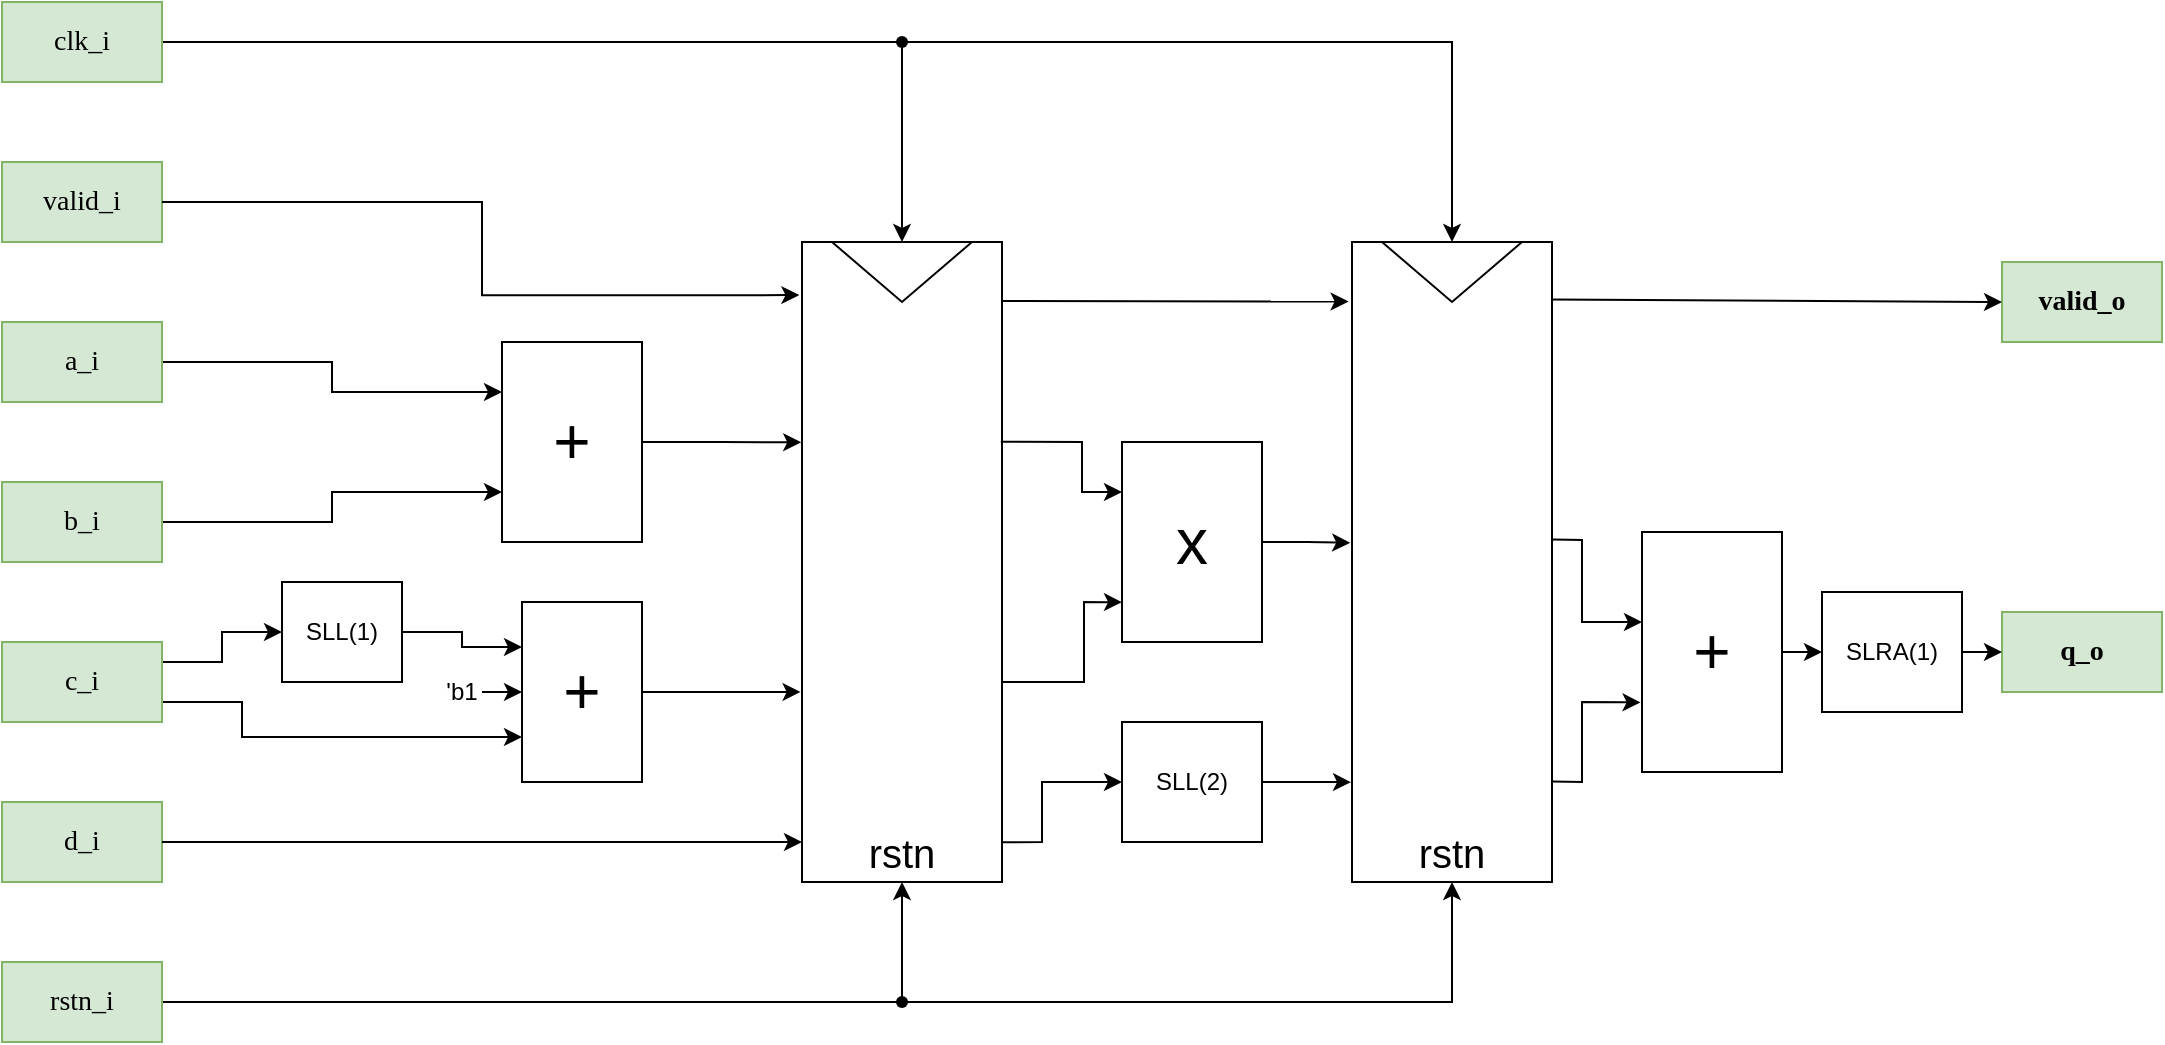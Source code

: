 <mxfile version="26.2.14">
  <diagram name="Страница — 1" id="cgt4f9JQTIU8gw9iMJT_">
    <mxGraphModel dx="1386" dy="986" grid="1" gridSize="10" guides="1" tooltips="1" connect="1" arrows="1" fold="1" page="1" pageScale="1" pageWidth="827" pageHeight="1169" math="0" shadow="0">
      <root>
        <mxCell id="0" />
        <mxCell id="1" parent="0" />
        <mxCell id="h4NHF7Ot1MqrdLHm9ps6-1" value="&lt;font face=&quot;Georgia&quot;&gt;&lt;span style=&quot;font-size: 14px;&quot;&gt;valid_i&lt;/span&gt;&lt;/font&gt;" style="rounded=0;whiteSpace=wrap;html=1;fillColor=#d5e8d4;strokeColor=#82b366;" parent="1" vertex="1">
          <mxGeometry x="40" y="280" width="80" height="40" as="geometry" />
        </mxCell>
        <mxCell id="h4NHF7Ot1MqrdLHm9ps6-2" value="&lt;font face=&quot;Georgia&quot;&gt;&lt;span style=&quot;font-size: 14px;&quot;&gt;&lt;b&gt;valid_o&lt;/b&gt;&lt;/span&gt;&lt;/font&gt;" style="rounded=0;whiteSpace=wrap;html=1;fillColor=#d5e8d4;strokeColor=#82b366;" parent="1" vertex="1">
          <mxGeometry x="1040" y="330" width="80" height="40" as="geometry" />
        </mxCell>
        <mxCell id="8-dyvMDe_J5ReQ0zXng_-10" style="edgeStyle=orthogonalEdgeStyle;rounded=0;orthogonalLoop=1;jettySize=auto;html=1;exitX=1;exitY=0.5;exitDx=0;exitDy=0;entryX=0;entryY=0.25;entryDx=0;entryDy=0;" edge="1" parent="1" source="h4NHF7Ot1MqrdLHm9ps6-4" target="8-dyvMDe_J5ReQ0zXng_-9">
          <mxGeometry relative="1" as="geometry" />
        </mxCell>
        <mxCell id="h4NHF7Ot1MqrdLHm9ps6-4" value="&lt;font face=&quot;Georgia&quot;&gt;&lt;span style=&quot;font-size: 14px;&quot;&gt;a_i&lt;/span&gt;&lt;/font&gt;" style="rounded=0;whiteSpace=wrap;html=1;fillColor=#d5e8d4;strokeColor=#82b366;" parent="1" vertex="1">
          <mxGeometry x="40" y="360" width="80" height="40" as="geometry" />
        </mxCell>
        <mxCell id="8-dyvMDe_J5ReQ0zXng_-11" style="edgeStyle=orthogonalEdgeStyle;rounded=0;orthogonalLoop=1;jettySize=auto;html=1;exitX=1;exitY=0.5;exitDx=0;exitDy=0;entryX=0;entryY=0.75;entryDx=0;entryDy=0;" edge="1" parent="1" source="h4NHF7Ot1MqrdLHm9ps6-5" target="8-dyvMDe_J5ReQ0zXng_-9">
          <mxGeometry relative="1" as="geometry" />
        </mxCell>
        <mxCell id="h4NHF7Ot1MqrdLHm9ps6-5" value="&lt;font face=&quot;Georgia&quot;&gt;&lt;span style=&quot;font-size: 14px;&quot;&gt;b_i&lt;/span&gt;&lt;/font&gt;" style="rounded=0;whiteSpace=wrap;html=1;fillColor=#d5e8d4;strokeColor=#82b366;" parent="1" vertex="1">
          <mxGeometry x="40" y="440" width="80" height="40" as="geometry" />
        </mxCell>
        <mxCell id="8-dyvMDe_J5ReQ0zXng_-17" style="edgeStyle=orthogonalEdgeStyle;rounded=0;orthogonalLoop=1;jettySize=auto;html=1;exitX=1;exitY=0.25;exitDx=0;exitDy=0;entryX=0;entryY=0.5;entryDx=0;entryDy=0;" edge="1" parent="1" source="h4NHF7Ot1MqrdLHm9ps6-6" target="8-dyvMDe_J5ReQ0zXng_-15">
          <mxGeometry relative="1" as="geometry" />
        </mxCell>
        <mxCell id="8-dyvMDe_J5ReQ0zXng_-19" style="edgeStyle=orthogonalEdgeStyle;rounded=0;orthogonalLoop=1;jettySize=auto;html=1;exitX=1;exitY=0.75;exitDx=0;exitDy=0;entryX=0;entryY=0.75;entryDx=0;entryDy=0;" edge="1" parent="1" source="h4NHF7Ot1MqrdLHm9ps6-6" target="8-dyvMDe_J5ReQ0zXng_-16">
          <mxGeometry relative="1" as="geometry">
            <Array as="points">
              <mxPoint x="160" y="550" />
              <mxPoint x="160" y="568" />
            </Array>
          </mxGeometry>
        </mxCell>
        <mxCell id="h4NHF7Ot1MqrdLHm9ps6-6" value="&lt;font face=&quot;Georgia&quot;&gt;&lt;span style=&quot;font-size: 14px;&quot;&gt;c_i&lt;/span&gt;&lt;/font&gt;" style="rounded=0;whiteSpace=wrap;html=1;fillColor=#d5e8d4;strokeColor=#82b366;" parent="1" vertex="1">
          <mxGeometry x="40" y="520" width="80" height="40" as="geometry" />
        </mxCell>
        <mxCell id="h4NHF7Ot1MqrdLHm9ps6-7" value="&lt;font face=&quot;Georgia&quot;&gt;&lt;span style=&quot;font-size: 14px;&quot;&gt;d_i&lt;/span&gt;&lt;/font&gt;" style="rounded=0;whiteSpace=wrap;html=1;fillColor=#d5e8d4;strokeColor=#82b366;" parent="1" vertex="1">
          <mxGeometry x="40" y="600" width="80" height="40" as="geometry" />
        </mxCell>
        <mxCell id="h4NHF7Ot1MqrdLHm9ps6-8" value="&lt;font face=&quot;Georgia&quot;&gt;&lt;span style=&quot;font-size: 14px;&quot;&gt;&lt;b&gt;q_o&lt;/b&gt;&lt;/span&gt;&lt;/font&gt;" style="rounded=0;whiteSpace=wrap;html=1;fillColor=#d5e8d4;strokeColor=#82b366;" parent="1" vertex="1">
          <mxGeometry x="1040" y="505" width="80" height="40" as="geometry" />
        </mxCell>
        <mxCell id="8-dyvMDe_J5ReQ0zXng_-27" style="edgeStyle=orthogonalEdgeStyle;rounded=0;orthogonalLoop=1;jettySize=auto;html=1;exitX=1;exitY=0.5;exitDx=0;exitDy=0;entryX=0;entryY=0.5;entryDx=0;entryDy=0;" edge="1" parent="1" source="h4NHF7Ot1MqrdLHm9ps6-9" target="8-dyvMDe_J5ReQ0zXng_-7">
          <mxGeometry relative="1" as="geometry" />
        </mxCell>
        <mxCell id="8-dyvMDe_J5ReQ0zXng_-54" style="edgeStyle=orthogonalEdgeStyle;rounded=0;orthogonalLoop=1;jettySize=auto;html=1;exitDx=0;exitDy=0;entryX=0;entryY=0.5;entryDx=0;entryDy=0;" edge="1" parent="1" source="8-dyvMDe_J5ReQ0zXng_-60" target="8-dyvMDe_J5ReQ0zXng_-35">
          <mxGeometry relative="1" as="geometry" />
        </mxCell>
        <mxCell id="h4NHF7Ot1MqrdLHm9ps6-9" value="&lt;font face=&quot;Georgia&quot;&gt;&lt;span style=&quot;font-size: 14px;&quot;&gt;clk_i&lt;/span&gt;&lt;/font&gt;" style="rounded=0;whiteSpace=wrap;html=1;fillColor=#d5e8d4;strokeColor=#82b366;" parent="1" vertex="1">
          <mxGeometry x="40" y="200" width="80" height="40" as="geometry" />
        </mxCell>
        <mxCell id="8-dyvMDe_J5ReQ0zXng_-32" style="edgeStyle=orthogonalEdgeStyle;rounded=0;orthogonalLoop=1;jettySize=auto;html=1;exitX=1;exitY=0.5;exitDx=0;exitDy=0;entryX=0.5;entryY=1;entryDx=0;entryDy=0;" edge="1" parent="1" source="h4NHF7Ot1MqrdLHm9ps6-10" target="8-dyvMDe_J5ReQ0zXng_-2">
          <mxGeometry relative="1" as="geometry" />
        </mxCell>
        <mxCell id="8-dyvMDe_J5ReQ0zXng_-55" style="edgeStyle=orthogonalEdgeStyle;rounded=0;orthogonalLoop=1;jettySize=auto;html=1;exitDx=0;exitDy=0;entryX=0.5;entryY=1;entryDx=0;entryDy=0;" edge="1" parent="1" source="8-dyvMDe_J5ReQ0zXng_-61" target="8-dyvMDe_J5ReQ0zXng_-34">
          <mxGeometry relative="1" as="geometry" />
        </mxCell>
        <mxCell id="h4NHF7Ot1MqrdLHm9ps6-10" value="&lt;font face=&quot;Georgia&quot;&gt;&lt;span style=&quot;font-size: 14px;&quot;&gt;rstn_i&lt;/span&gt;&lt;/font&gt;" style="rounded=0;whiteSpace=wrap;html=1;fillColor=#d5e8d4;strokeColor=#82b366;" parent="1" vertex="1">
          <mxGeometry x="40" y="680" width="80" height="40" as="geometry" />
        </mxCell>
        <mxCell id="h4NHF7Ot1MqrdLHm9ps6-11" style="edgeStyle=orthogonalEdgeStyle;rounded=0;orthogonalLoop=1;jettySize=auto;html=1;exitX=0.5;exitY=1;exitDx=0;exitDy=0;" parent="1" source="h4NHF7Ot1MqrdLHm9ps6-8" target="h4NHF7Ot1MqrdLHm9ps6-8" edge="1">
          <mxGeometry relative="1" as="geometry" />
        </mxCell>
        <mxCell id="8-dyvMDe_J5ReQ0zXng_-9" value="&lt;font style=&quot;font-size: 32px;&quot;&gt;+&lt;/font&gt;" style="rounded=0;whiteSpace=wrap;html=1;" vertex="1" parent="1">
          <mxGeometry x="290" y="370" width="70" height="100" as="geometry" />
        </mxCell>
        <mxCell id="8-dyvMDe_J5ReQ0zXng_-2" value="" style="rounded=0;whiteSpace=wrap;html=1;" vertex="1" parent="1">
          <mxGeometry x="440" y="320" width="100" height="320" as="geometry" />
        </mxCell>
        <mxCell id="8-dyvMDe_J5ReQ0zXng_-7" value="" style="triangle;whiteSpace=wrap;html=1;rotation=90;" vertex="1" parent="1">
          <mxGeometry x="475" y="300" width="30" height="70" as="geometry" />
        </mxCell>
        <mxCell id="8-dyvMDe_J5ReQ0zXng_-13" style="edgeStyle=orthogonalEdgeStyle;rounded=0;orthogonalLoop=1;jettySize=auto;html=1;exitX=1;exitY=0.5;exitDx=0;exitDy=0;" edge="1" parent="1" source="h4NHF7Ot1MqrdLHm9ps6-7">
          <mxGeometry relative="1" as="geometry">
            <mxPoint x="440" y="620" as="targetPoint" />
          </mxGeometry>
        </mxCell>
        <mxCell id="8-dyvMDe_J5ReQ0zXng_-20" style="edgeStyle=orthogonalEdgeStyle;rounded=0;orthogonalLoop=1;jettySize=auto;html=1;exitX=1;exitY=0.5;exitDx=0;exitDy=0;entryX=0;entryY=0.25;entryDx=0;entryDy=0;" edge="1" parent="1" source="8-dyvMDe_J5ReQ0zXng_-15" target="8-dyvMDe_J5ReQ0zXng_-16">
          <mxGeometry relative="1" as="geometry" />
        </mxCell>
        <mxCell id="8-dyvMDe_J5ReQ0zXng_-15" value="SLL(1)" style="rounded=0;whiteSpace=wrap;html=1;" vertex="1" parent="1">
          <mxGeometry x="180" y="490" width="60" height="50" as="geometry" />
        </mxCell>
        <mxCell id="8-dyvMDe_J5ReQ0zXng_-16" value="&lt;font style=&quot;font-size: 32px;&quot;&gt;+&lt;/font&gt;" style="rounded=0;whiteSpace=wrap;html=1;" vertex="1" parent="1">
          <mxGeometry x="300" y="500" width="60" height="90" as="geometry" />
        </mxCell>
        <mxCell id="8-dyvMDe_J5ReQ0zXng_-26" value="" style="group" vertex="1" connectable="0" parent="1">
          <mxGeometry x="260" y="530" width="20" height="30" as="geometry" />
        </mxCell>
        <mxCell id="8-dyvMDe_J5ReQ0zXng_-23" value="&#39;b1" style="text;html=1;align=center;verticalAlign=middle;whiteSpace=wrap;rounded=0;" vertex="1" parent="8-dyvMDe_J5ReQ0zXng_-26">
          <mxGeometry width="20" height="30" as="geometry" />
        </mxCell>
        <mxCell id="8-dyvMDe_J5ReQ0zXng_-24" value="" style="endArrow=classic;html=1;rounded=0;entryX=0;entryY=0.5;entryDx=0;entryDy=0;exitX=1;exitY=0.5;exitDx=0;exitDy=0;" edge="1" parent="8-dyvMDe_J5ReQ0zXng_-26" source="8-dyvMDe_J5ReQ0zXng_-23" target="8-dyvMDe_J5ReQ0zXng_-16">
          <mxGeometry width="50" height="50" relative="1" as="geometry">
            <mxPoint x="-54" y="20" as="sourcePoint" />
            <mxPoint x="30" y="15" as="targetPoint" />
          </mxGeometry>
        </mxCell>
        <mxCell id="8-dyvMDe_J5ReQ0zXng_-28" style="edgeStyle=orthogonalEdgeStyle;rounded=0;orthogonalLoop=1;jettySize=auto;html=1;exitX=1;exitY=0.5;exitDx=0;exitDy=0;entryX=-0.004;entryY=0.313;entryDx=0;entryDy=0;entryPerimeter=0;" edge="1" parent="1" source="8-dyvMDe_J5ReQ0zXng_-9" target="8-dyvMDe_J5ReQ0zXng_-2">
          <mxGeometry relative="1" as="geometry" />
        </mxCell>
        <mxCell id="8-dyvMDe_J5ReQ0zXng_-29" style="edgeStyle=orthogonalEdgeStyle;rounded=0;orthogonalLoop=1;jettySize=auto;html=1;exitX=1;exitY=0.5;exitDx=0;exitDy=0;entryX=-0.007;entryY=0.703;entryDx=0;entryDy=0;entryPerimeter=0;" edge="1" parent="1" source="8-dyvMDe_J5ReQ0zXng_-16" target="8-dyvMDe_J5ReQ0zXng_-2">
          <mxGeometry relative="1" as="geometry" />
        </mxCell>
        <mxCell id="8-dyvMDe_J5ReQ0zXng_-30" style="edgeStyle=orthogonalEdgeStyle;rounded=0;orthogonalLoop=1;jettySize=auto;html=1;exitX=1;exitY=0.5;exitDx=0;exitDy=0;entryX=-0.013;entryY=0.083;entryDx=0;entryDy=0;entryPerimeter=0;" edge="1" parent="1" source="h4NHF7Ot1MqrdLHm9ps6-1" target="8-dyvMDe_J5ReQ0zXng_-2">
          <mxGeometry relative="1" as="geometry" />
        </mxCell>
        <mxCell id="8-dyvMDe_J5ReQ0zXng_-33" value="&lt;font style=&quot;font-size: 20px;&quot;&gt;rstn&lt;/font&gt;" style="text;html=1;align=center;verticalAlign=middle;whiteSpace=wrap;rounded=0;" vertex="1" parent="1">
          <mxGeometry x="460" y="610" width="60" height="30" as="geometry" />
        </mxCell>
        <mxCell id="8-dyvMDe_J5ReQ0zXng_-37" value="" style="endArrow=classic;html=1;rounded=0;exitX=1.002;exitY=0.092;exitDx=0;exitDy=0;exitPerimeter=0;entryX=-0.017;entryY=0.093;entryDx=0;entryDy=0;entryPerimeter=0;" edge="1" parent="1" source="8-dyvMDe_J5ReQ0zXng_-2" target="8-dyvMDe_J5ReQ0zXng_-34">
          <mxGeometry width="50" height="50" relative="1" as="geometry">
            <mxPoint x="570" y="450" as="sourcePoint" />
            <mxPoint x="620" y="400" as="targetPoint" />
          </mxGeometry>
        </mxCell>
        <mxCell id="8-dyvMDe_J5ReQ0zXng_-38" value="" style="group" vertex="1" connectable="0" parent="1">
          <mxGeometry x="715" y="320" width="100" height="320" as="geometry" />
        </mxCell>
        <mxCell id="8-dyvMDe_J5ReQ0zXng_-34" value="" style="rounded=0;whiteSpace=wrap;html=1;" vertex="1" parent="8-dyvMDe_J5ReQ0zXng_-38">
          <mxGeometry width="100" height="320" as="geometry" />
        </mxCell>
        <mxCell id="8-dyvMDe_J5ReQ0zXng_-35" value="" style="triangle;whiteSpace=wrap;html=1;rotation=90;" vertex="1" parent="8-dyvMDe_J5ReQ0zXng_-38">
          <mxGeometry x="35" y="-20" width="30" height="70" as="geometry" />
        </mxCell>
        <mxCell id="8-dyvMDe_J5ReQ0zXng_-56" value="&lt;font style=&quot;font-size: 20px;&quot;&gt;rstn&lt;/font&gt;" style="text;html=1;align=center;verticalAlign=middle;whiteSpace=wrap;rounded=0;" vertex="1" parent="8-dyvMDe_J5ReQ0zXng_-38">
          <mxGeometry x="20" y="290" width="60" height="30" as="geometry" />
        </mxCell>
        <mxCell id="8-dyvMDe_J5ReQ0zXng_-39" value="&lt;span style=&quot;font-size: 32px;&quot;&gt;x&lt;/span&gt;" style="rounded=0;whiteSpace=wrap;html=1;" vertex="1" parent="1">
          <mxGeometry x="600" y="420" width="70" height="100" as="geometry" />
        </mxCell>
        <mxCell id="8-dyvMDe_J5ReQ0zXng_-40" value="" style="endArrow=classic;html=1;rounded=0;entryX=0;entryY=0.25;entryDx=0;entryDy=0;exitX=0.994;exitY=0.312;exitDx=0;exitDy=0;exitPerimeter=0;" edge="1" parent="1" source="8-dyvMDe_J5ReQ0zXng_-2" target="8-dyvMDe_J5ReQ0zXng_-39">
          <mxGeometry width="50" height="50" relative="1" as="geometry">
            <mxPoint x="450" y="520" as="sourcePoint" />
            <mxPoint x="500" y="470" as="targetPoint" />
            <Array as="points">
              <mxPoint x="580" y="420" />
              <mxPoint x="580" y="445" />
            </Array>
          </mxGeometry>
        </mxCell>
        <mxCell id="8-dyvMDe_J5ReQ0zXng_-42" value="" style="endArrow=classic;html=1;rounded=0;entryX=0;entryY=0.801;entryDx=0;entryDy=0;exitX=0.994;exitY=0.312;exitDx=0;exitDy=0;exitPerimeter=0;entryPerimeter=0;" edge="1" parent="1" target="8-dyvMDe_J5ReQ0zXng_-39">
          <mxGeometry width="50" height="50" relative="1" as="geometry">
            <mxPoint x="540" y="540" as="sourcePoint" />
            <mxPoint x="601" y="565" as="targetPoint" />
            <Array as="points">
              <mxPoint x="581" y="540" />
              <mxPoint x="581" y="500" />
            </Array>
          </mxGeometry>
        </mxCell>
        <mxCell id="8-dyvMDe_J5ReQ0zXng_-43" style="edgeStyle=orthogonalEdgeStyle;rounded=0;orthogonalLoop=1;jettySize=auto;html=1;exitX=1;exitY=0.5;exitDx=0;exitDy=0;entryX=-0.009;entryY=0.47;entryDx=0;entryDy=0;entryPerimeter=0;" edge="1" parent="1" source="8-dyvMDe_J5ReQ0zXng_-39" target="8-dyvMDe_J5ReQ0zXng_-34">
          <mxGeometry relative="1" as="geometry" />
        </mxCell>
        <mxCell id="8-dyvMDe_J5ReQ0zXng_-44" value="SLL(2)" style="rounded=0;whiteSpace=wrap;html=1;" vertex="1" parent="1">
          <mxGeometry x="600" y="560" width="70" height="60" as="geometry" />
        </mxCell>
        <mxCell id="8-dyvMDe_J5ReQ0zXng_-45" value="" style="endArrow=classic;html=1;rounded=0;exitX=0.999;exitY=0.938;exitDx=0;exitDy=0;exitPerimeter=0;entryX=0;entryY=0.5;entryDx=0;entryDy=0;" edge="1" parent="1" source="8-dyvMDe_J5ReQ0zXng_-2" target="8-dyvMDe_J5ReQ0zXng_-44">
          <mxGeometry width="50" height="50" relative="1" as="geometry">
            <mxPoint x="430" y="620" as="sourcePoint" />
            <mxPoint x="480" y="570" as="targetPoint" />
            <Array as="points">
              <mxPoint x="560" y="620" />
              <mxPoint x="560" y="590" />
            </Array>
          </mxGeometry>
        </mxCell>
        <mxCell id="8-dyvMDe_J5ReQ0zXng_-46" style="edgeStyle=orthogonalEdgeStyle;rounded=0;orthogonalLoop=1;jettySize=auto;html=1;exitX=1;exitY=0.5;exitDx=0;exitDy=0;entryX=-0.005;entryY=0.844;entryDx=0;entryDy=0;entryPerimeter=0;" edge="1" parent="1" source="8-dyvMDe_J5ReQ0zXng_-44" target="8-dyvMDe_J5ReQ0zXng_-34">
          <mxGeometry relative="1" as="geometry" />
        </mxCell>
        <mxCell id="8-dyvMDe_J5ReQ0zXng_-52" style="edgeStyle=orthogonalEdgeStyle;rounded=0;orthogonalLoop=1;jettySize=auto;html=1;exitX=1;exitY=0.5;exitDx=0;exitDy=0;entryX=0;entryY=0.5;entryDx=0;entryDy=0;" edge="1" parent="1" source="8-dyvMDe_J5ReQ0zXng_-47" target="8-dyvMDe_J5ReQ0zXng_-48">
          <mxGeometry relative="1" as="geometry" />
        </mxCell>
        <mxCell id="8-dyvMDe_J5ReQ0zXng_-47" value="&lt;font style=&quot;font-size: 32px;&quot;&gt;+&lt;/font&gt;" style="rounded=0;whiteSpace=wrap;html=1;" vertex="1" parent="1">
          <mxGeometry x="860" y="465" width="70" height="120" as="geometry" />
        </mxCell>
        <mxCell id="8-dyvMDe_J5ReQ0zXng_-53" style="edgeStyle=orthogonalEdgeStyle;rounded=0;orthogonalLoop=1;jettySize=auto;html=1;exitX=1;exitY=0.5;exitDx=0;exitDy=0;entryX=0;entryY=0.5;entryDx=0;entryDy=0;" edge="1" parent="1" source="8-dyvMDe_J5ReQ0zXng_-48" target="h4NHF7Ot1MqrdLHm9ps6-8">
          <mxGeometry relative="1" as="geometry" />
        </mxCell>
        <mxCell id="8-dyvMDe_J5ReQ0zXng_-48" value="SLRA(1)" style="rounded=0;whiteSpace=wrap;html=1;" vertex="1" parent="1">
          <mxGeometry x="950" y="495" width="70" height="60" as="geometry" />
        </mxCell>
        <mxCell id="8-dyvMDe_J5ReQ0zXng_-49" value="" style="endArrow=classic;html=1;rounded=0;exitX=1.001;exitY=0.843;exitDx=0;exitDy=0;exitPerimeter=0;entryX=-0.01;entryY=0.71;entryDx=0;entryDy=0;entryPerimeter=0;" edge="1" parent="1" source="8-dyvMDe_J5ReQ0zXng_-34" target="8-dyvMDe_J5ReQ0zXng_-47">
          <mxGeometry width="50" height="50" relative="1" as="geometry">
            <mxPoint x="760" y="530" as="sourcePoint" />
            <mxPoint x="810" y="480" as="targetPoint" />
            <Array as="points">
              <mxPoint x="830" y="590" />
              <mxPoint x="830" y="550" />
            </Array>
          </mxGeometry>
        </mxCell>
        <mxCell id="8-dyvMDe_J5ReQ0zXng_-50" value="" style="endArrow=classic;html=1;rounded=0;exitX=1.005;exitY=0.465;exitDx=0;exitDy=0;exitPerimeter=0;entryX=0;entryY=0.375;entryDx=0;entryDy=0;entryPerimeter=0;" edge="1" parent="1" source="8-dyvMDe_J5ReQ0zXng_-34" target="8-dyvMDe_J5ReQ0zXng_-47">
          <mxGeometry width="50" height="50" relative="1" as="geometry">
            <mxPoint x="770" y="580" as="sourcePoint" />
            <mxPoint x="820" y="530" as="targetPoint" />
            <Array as="points">
              <mxPoint x="830" y="469" />
              <mxPoint x="830" y="510" />
            </Array>
          </mxGeometry>
        </mxCell>
        <mxCell id="8-dyvMDe_J5ReQ0zXng_-51" value="" style="endArrow=classic;html=1;rounded=0;exitX=0.995;exitY=0.09;exitDx=0;exitDy=0;exitPerimeter=0;entryX=0;entryY=0.5;entryDx=0;entryDy=0;" edge="1" parent="1" source="8-dyvMDe_J5ReQ0zXng_-34" target="h4NHF7Ot1MqrdLHm9ps6-2">
          <mxGeometry width="50" height="50" relative="1" as="geometry">
            <mxPoint x="810" y="500" as="sourcePoint" />
            <mxPoint x="860" y="450" as="targetPoint" />
          </mxGeometry>
        </mxCell>
        <mxCell id="8-dyvMDe_J5ReQ0zXng_-60" value="" style="shape=waypoint;sketch=0;fillStyle=solid;size=6;pointerEvents=1;points=[];fillColor=none;resizable=0;rotatable=0;perimeter=centerPerimeter;snapToPoint=1;" vertex="1" parent="1">
          <mxGeometry x="480" y="210" width="20" height="20" as="geometry" />
        </mxCell>
        <mxCell id="8-dyvMDe_J5ReQ0zXng_-61" value="" style="shape=waypoint;sketch=0;fillStyle=solid;size=6;pointerEvents=1;points=[];fillColor=none;resizable=0;rotatable=0;perimeter=centerPerimeter;snapToPoint=1;" vertex="1" parent="1">
          <mxGeometry x="480" y="690" width="20" height="20" as="geometry" />
        </mxCell>
      </root>
    </mxGraphModel>
  </diagram>
</mxfile>
